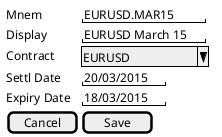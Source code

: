 @startsalt
{
  Mnem        | "EURUSD.MAR15   "
  Display     | "EURUSD March 15"
  Contract    | ^EURUSD        ^
  Settl Date  | "20/03/2015"
  Expiry Date | "18/03/2015"
  [ Cancel ]  | [  Save  ]
}
@endsalt
